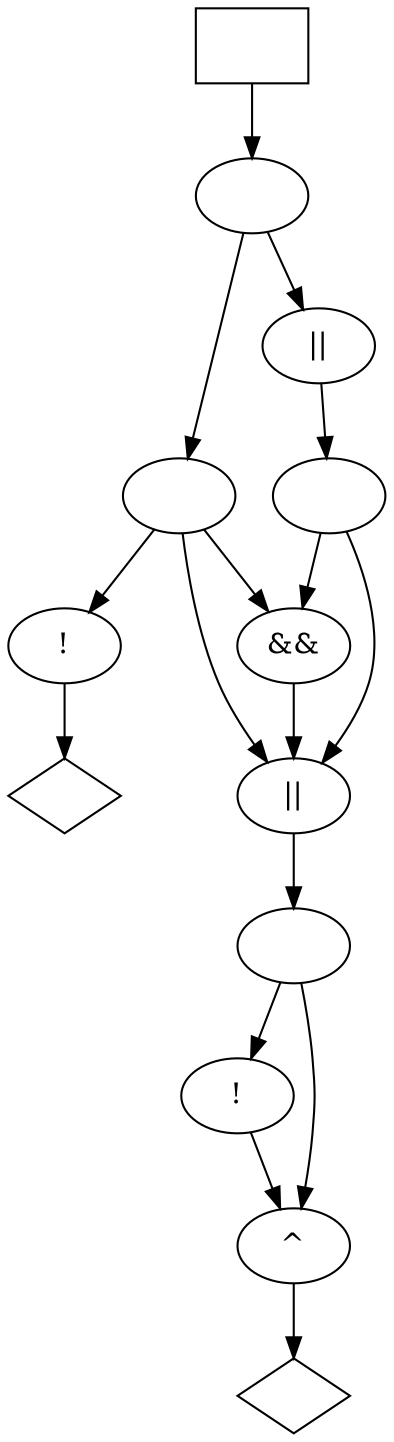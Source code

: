 digraph G {
n0 [label=" "];
n1 [label="||"];
n2 [label="&&"];
n3 [label="||"];
n4 [label="!"];
n5 [label="!"];
n6 [label="^"];
n8 [label="",shape="box"];
n9 [label=" "];
n10 [label="",shape="diamond"];
n11 [label="",shape="diamond"];
n12 [label=" "];
n13 [label=" "];
n0 -> n2
n0 -> n3
n0 -> n4
n1 -> n13
n2 -> n3
n3 -> n12
n4 -> n10
n5 -> n6
n6 -> n11
n8 -> n9
n9 -> n1
n9 -> n0
n12 -> n5
n12 -> n6
n13 -> n2
n13 -> n3
}